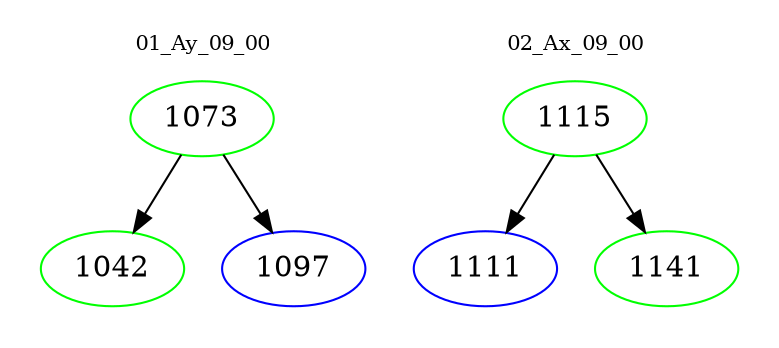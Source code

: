digraph{
subgraph cluster_0 {
color = white
label = "01_Ay_09_00";
fontsize=10;
T0_1073 [label="1073", color="green"]
T0_1073 -> T0_1042 [color="black"]
T0_1042 [label="1042", color="green"]
T0_1073 -> T0_1097 [color="black"]
T0_1097 [label="1097", color="blue"]
}
subgraph cluster_1 {
color = white
label = "02_Ax_09_00";
fontsize=10;
T1_1115 [label="1115", color="green"]
T1_1115 -> T1_1111 [color="black"]
T1_1111 [label="1111", color="blue"]
T1_1115 -> T1_1141 [color="black"]
T1_1141 [label="1141", color="green"]
}
}
